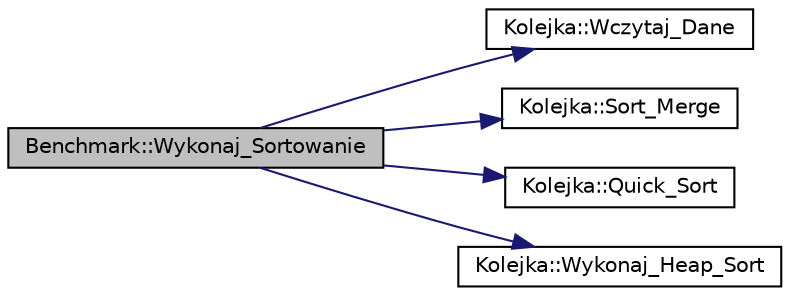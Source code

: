 digraph G
{
  edge [fontname="Helvetica",fontsize="10",labelfontname="Helvetica",labelfontsize="10"];
  node [fontname="Helvetica",fontsize="10",shape=record];
  rankdir="LR";
  Node1 [label="Benchmark::Wykonaj_Sortowanie",height=0.2,width=0.4,color="black", fillcolor="grey75", style="filled" fontcolor="black"];
  Node1 -> Node2 [color="midnightblue",fontsize="10",style="solid"];
  Node2 [label="Kolejka::Wczytaj_Dane",height=0.2,width=0.4,color="black", fillcolor="white", style="filled",URL="$class_kolejka.html#a449374680f4f4cc633f067c4fb0fac3d",tooltip="Funkcja Wczytaj dane. Funkcja wczytuje dane z pliku o zadanej nazwie pliku."];
  Node1 -> Node3 [color="midnightblue",fontsize="10",style="solid"];
  Node3 [label="Kolejka::Sort_Merge",height=0.2,width=0.4,color="black", fillcolor="white", style="filled",URL="$class_kolejka.html#a80ab27bb35ddb60d0c0614da14e46c3a",tooltip="Funkcja sortowania przez scalanie. Algorytm wywolujemy z zadanymi wartosciami indeksow l_p oraz l_k k..."];
  Node1 -> Node4 [color="midnightblue",fontsize="10",style="solid"];
  Node4 [label="Kolejka::Quick_Sort",height=0.2,width=0.4,color="black", fillcolor="white", style="filled",URL="$class_kolejka.html#a29d7138233171af5ac991e4ef4597eb4",tooltip="Funkcja wykonujaca algorytm szybkiego sortowania. Funkcja zawierajaca dwie zmienne, ktore wskazuja na poczatek oraz koniec zbioru. Dzieki czemu sprawdzamy czy partycje utworzone poprzez funkcje Partition zawieraja wiecej niz jeden element. Jezeli tak, to wywolujemy rekurencyjnie algorytm sortowania szybkiego z wyznaczonymi granicami partycji. Po tym wywolaniu partycja jest posortowana rosnaco."];
  Node1 -> Node5 [color="midnightblue",fontsize="10",style="solid"];
  Node5 [label="Kolejka::Wykonaj_Heap_Sort",height=0.2,width=0.4,color="black", fillcolor="white", style="filled",URL="$class_kolejka.html#ad9a907fcc67803e1ff8a348ecde1aa5b",tooltip="Funkcja wykonujaca algorytm HeapSort. Najpierw jest budowany kopiec, a nastepnie rozebrany. Dzieki temu mamy posortowane elementy."];
}
